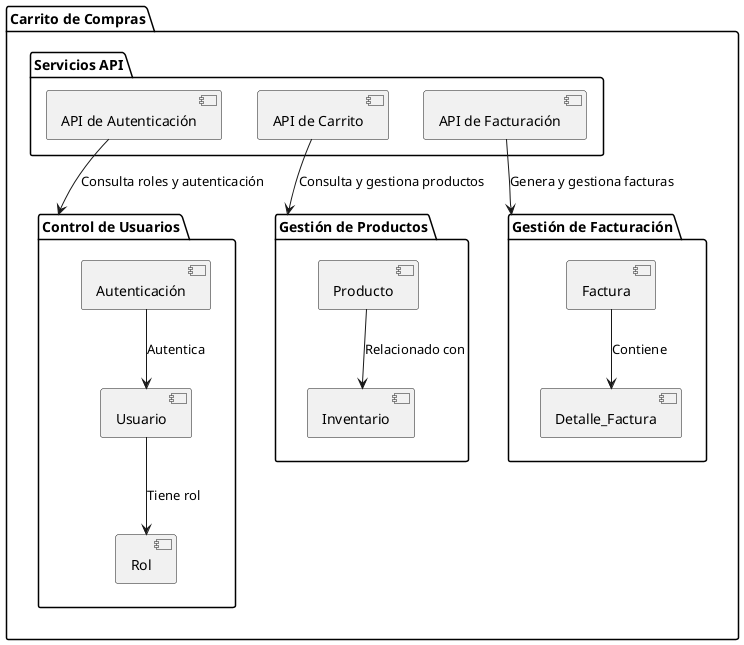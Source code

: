@startuml
package "Carrito de Compras" {
    package "Control de Usuarios" {
        [Usuario]
        [Rol]
        [Autenticación] --> [Usuario] : "Autentica"
        [Usuario] --> [Rol] : "Tiene rol"
    }

    package "Gestión de Productos" {
        [Producto]
        [Inventario]
        [Producto] --> [Inventario] : "Relacionado con"
    }

    package "Gestión de Facturación" {
        [Factura]
        [Detalle_Factura]
        [Factura] --> [Detalle_Factura] : "Contiene"
    }

    package "Servicios API" {
        [API de Autenticación] as AuthAPI
        [API de Carrito] as CartAPI
        [API de Facturación] as BillingAPI
        
        AuthAPI --> [Control de Usuarios] : "Consulta roles y autenticación"
        CartAPI --> [Gestión de Productos] : "Consulta y gestiona productos"
        BillingAPI --> [Gestión de Facturación] : "Genera y gestiona facturas"
    }
}
@enduml